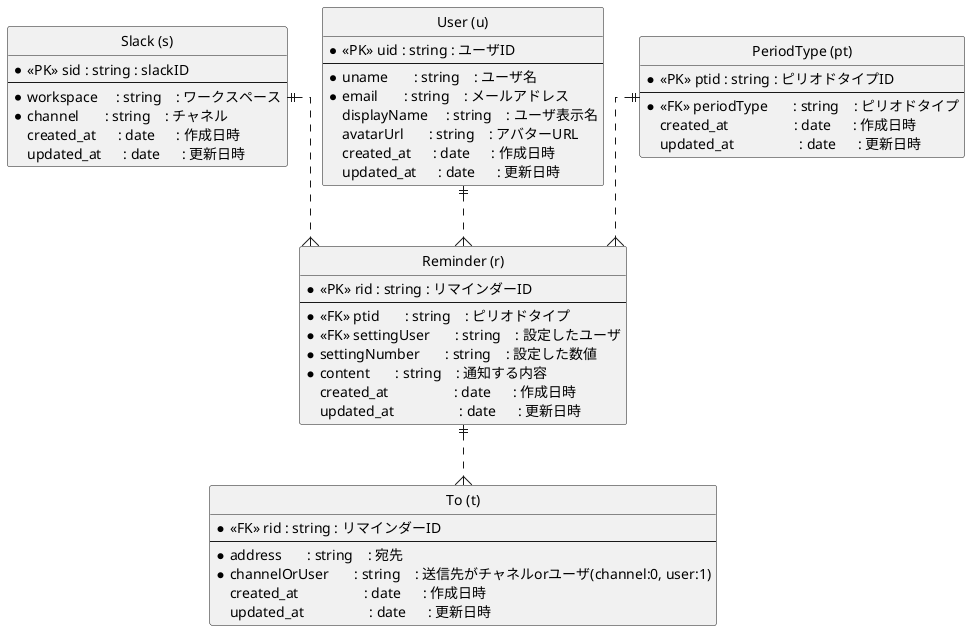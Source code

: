 @startuml penpen
 hide circle
 skinparam linetype ortho

entity "Slack (s)" as s {
     * <<PK>> sid : string : slackID
     --
     * workspace     : string    : ワークスペース
     * channel       : string    : チャネル
     created_at      : date      : 作成日時
     updated_at      : date      : 更新日時
 }

 entity "User (u)" as u {
     * <<PK>> uid : string : ユーザID
     --
     * uname       : string    : ユーザ名
     * email       : string    : メールアドレス
     displayName     : string    : ユーザ表示名
     avatarUrl       : string    : アバターURL
     created_at      : date      : 作成日時
     updated_at      : date      : 更新日時
 }

  entity "PeriodType (pt)" as pt {
     * <<PK>> ptid : string : ピリオドタイプID
     --
     * <<FK>> periodType       : string    : ピリオドタイプ
     created_at                  : date      : 作成日時
     updated_at                  : date      : 更新日時
 }
 
 entity "Reminder (r)" as r {
     * <<PK>> rid : string : リマインダーID
     --
     * <<FK>> ptid       : string    : ピリオドタイプ
     * <<FK>> settingUser       : string    : 設定したユーザ
     * settingNumber       : string    : 設定した数値
     * content       : string    : 通知する内容
     created_at                  : date      : 作成日時
     updated_at                  : date      : 更新日時
 }

  entity "To (t)" as t {
     * <<FK>> rid : string : リマインダーID
     --
     * address       : string    : 宛先
     * channelOrUser       : string    : 送信先がチャネルorユーザ(channel:0, user:1)
     created_at                  : date      : 作成日時
     updated_at                  : date      : 更新日時
 }

 u ||..{ r
 pt ||..{ r
 s ||..{ r
 r ||..{ t

 @enduml